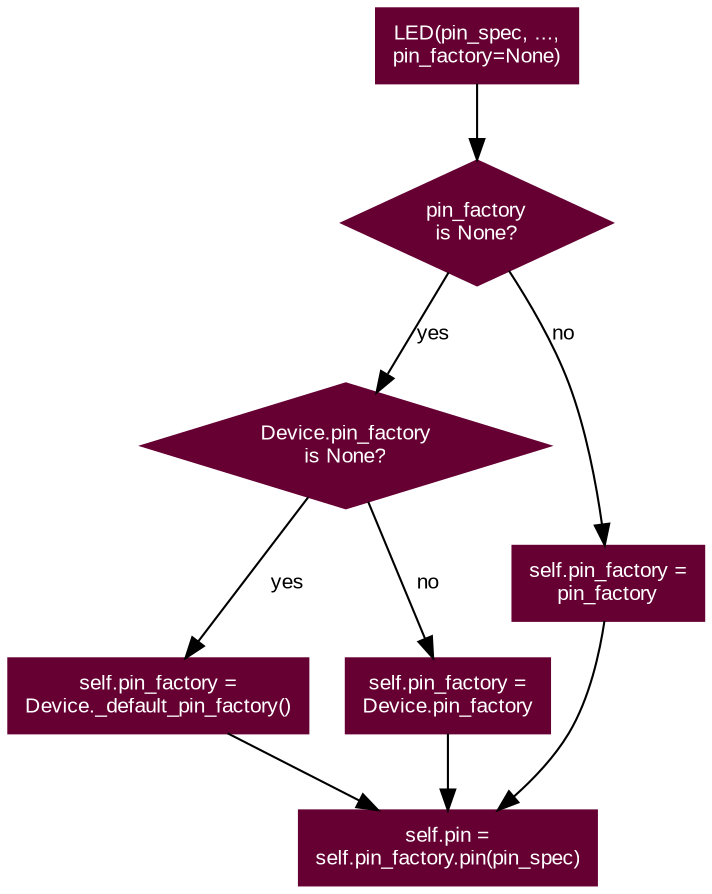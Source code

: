 /* vim: set et sw=4 sts=4: */

digraph device_pins {
    graph [rankdir=TB];
    node [shape=rect, style=filled, color="#660033", fontname=Arial, fontcolor="#ffffff", fontsize=10];
    edge [fontname=Arial, fontsize=10];

    constructor [label="LED(pin_spec, ...,\npin_factory=None)"];
    pin_factory_kwarg [shape=diamond,label="pin_factory\nis None?"];
    device_pin_factory [shape=diamond,label="Device.pin_factory\nis None?"];
    set_default_factory [label="self.pin_factory =\nDevice._default_pin_factory()"];
    get_default_factory [label="self.pin_factory =\nDevice.pin_factory"];
    override_factory [label="self.pin_factory =\npin_factory"];
    factory_pin [label="self.pin =\nself.pin_factory.pin(pin_spec)"];

    constructor->pin_factory_kwarg;
    pin_factory_kwarg->device_pin_factory [label="yes"];
    pin_factory_kwarg->override_factory [label="no"];
    device_pin_factory->set_default_factory [label="yes"];
    device_pin_factory->get_default_factory [label="no"];
    set_default_factory->factory_pin;
    get_default_factory->factory_pin;
    override_factory->factory_pin;
}
